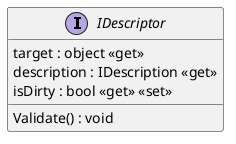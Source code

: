 @startuml
interface IDescriptor {
    target : object <<get>>
    description : IDescription <<get>>
    isDirty : bool <<get>> <<set>>
    Validate() : void
}
@enduml
